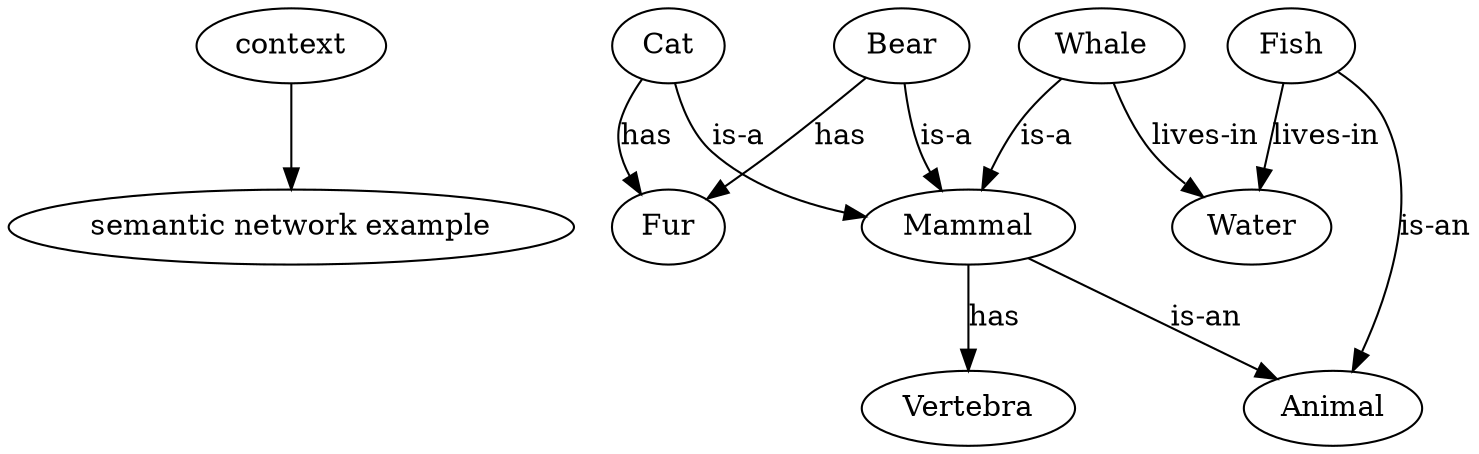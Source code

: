 digraph g {
"context" -> "semantic network example"
"Mammal" -> "Vertebra" [label="has",arrowhead=normal]
"Mammal" -> "Animal" [label="is-an",arrowhead=normal]
"Cat" -> "Mammal" [label="is-a",arrowhead=normal]
"Cat" -> "Fur" [label="has",arrowhead=normal]
"Bear" -> "Mammal" [label="is-a",arrowhead=normal]
"Bear" -> "Fur" [label="has",arrowhead=normal]
"Whale" -> "Mammal" [label="is-a",arrowhead=normal]
"Whale" -> "Water" [label="lives-in",arrowhead=normal]
"Fish" -> "Animal" [label="is-an",arrowhead=normal]
"Fish" -> "Water" [label="lives-in",arrowhead=normal]
}
